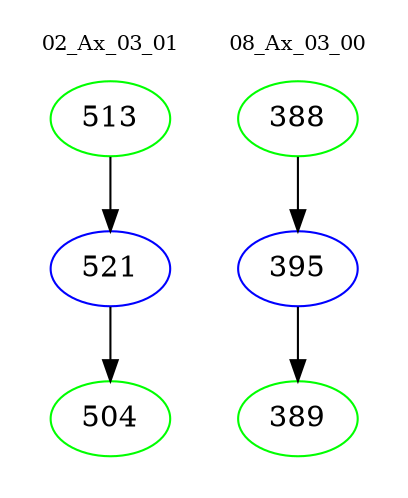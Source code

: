 digraph{
subgraph cluster_0 {
color = white
label = "02_Ax_03_01";
fontsize=10;
T0_513 [label="513", color="green"]
T0_513 -> T0_521 [color="black"]
T0_521 [label="521", color="blue"]
T0_521 -> T0_504 [color="black"]
T0_504 [label="504", color="green"]
}
subgraph cluster_1 {
color = white
label = "08_Ax_03_00";
fontsize=10;
T1_388 [label="388", color="green"]
T1_388 -> T1_395 [color="black"]
T1_395 [label="395", color="blue"]
T1_395 -> T1_389 [color="black"]
T1_389 [label="389", color="green"]
}
}
